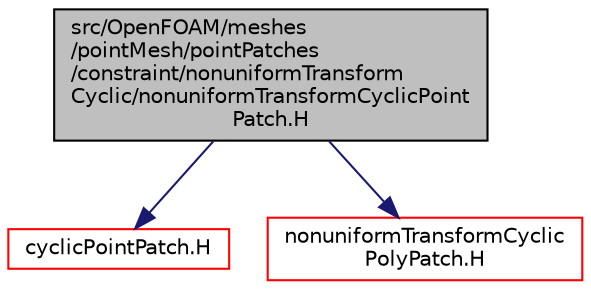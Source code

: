 digraph "src/OpenFOAM/meshes/pointMesh/pointPatches/constraint/nonuniformTransformCyclic/nonuniformTransformCyclicPointPatch.H"
{
  bgcolor="transparent";
  edge [fontname="Helvetica",fontsize="10",labelfontname="Helvetica",labelfontsize="10"];
  node [fontname="Helvetica",fontsize="10",shape=record];
  Node1 [label="src/OpenFOAM/meshes\l/pointMesh/pointPatches\l/constraint/nonuniformTransform\lCyclic/nonuniformTransformCyclicPoint\lPatch.H",height=0.2,width=0.4,color="black", fillcolor="grey75", style="filled", fontcolor="black"];
  Node1 -> Node2 [color="midnightblue",fontsize="10",style="solid",fontname="Helvetica"];
  Node2 [label="cyclicPointPatch.H",height=0.2,width=0.4,color="red",URL="$a08567.html"];
  Node1 -> Node3 [color="midnightblue",fontsize="10",style="solid",fontname="Helvetica"];
  Node3 [label="nonuniformTransformCyclic\lPolyPatch.H",height=0.2,width=0.4,color="red",URL="$a08656.html"];
}
